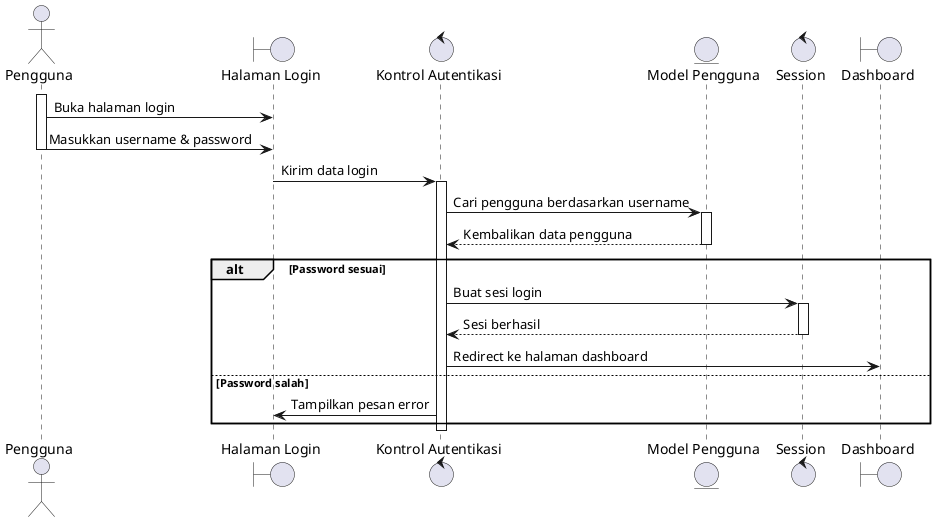 @startuml

actor Pengguna
boundary "Halaman Login" as Login
control "Kontrol Autentikasi" as Auth
entity "Model Pengguna" as UserModel
control "Session" as Session
boundary "Dashboard" as Dashboard

activate Pengguna
Pengguna -> Login: Buka halaman login

Pengguna -> Login: Masukkan username & password
deactivate Pengguna

Login -> Auth: Kirim data login

activate Auth

Auth -> UserModel: Cari pengguna berdasarkan username
activate UserModel
UserModel --> Auth: Kembalikan data pengguna
deactivate UserModel

alt Password sesuai
    Auth -> Session: Buat sesi login
    activate Session
    Session --> Auth: Sesi berhasil
    deactivate Session

    Auth -> Dashboard: Redirect ke halaman dashboard
else Password salah
    Auth -> Login: Tampilkan pesan error
end

deactivate Auth

@enduml
